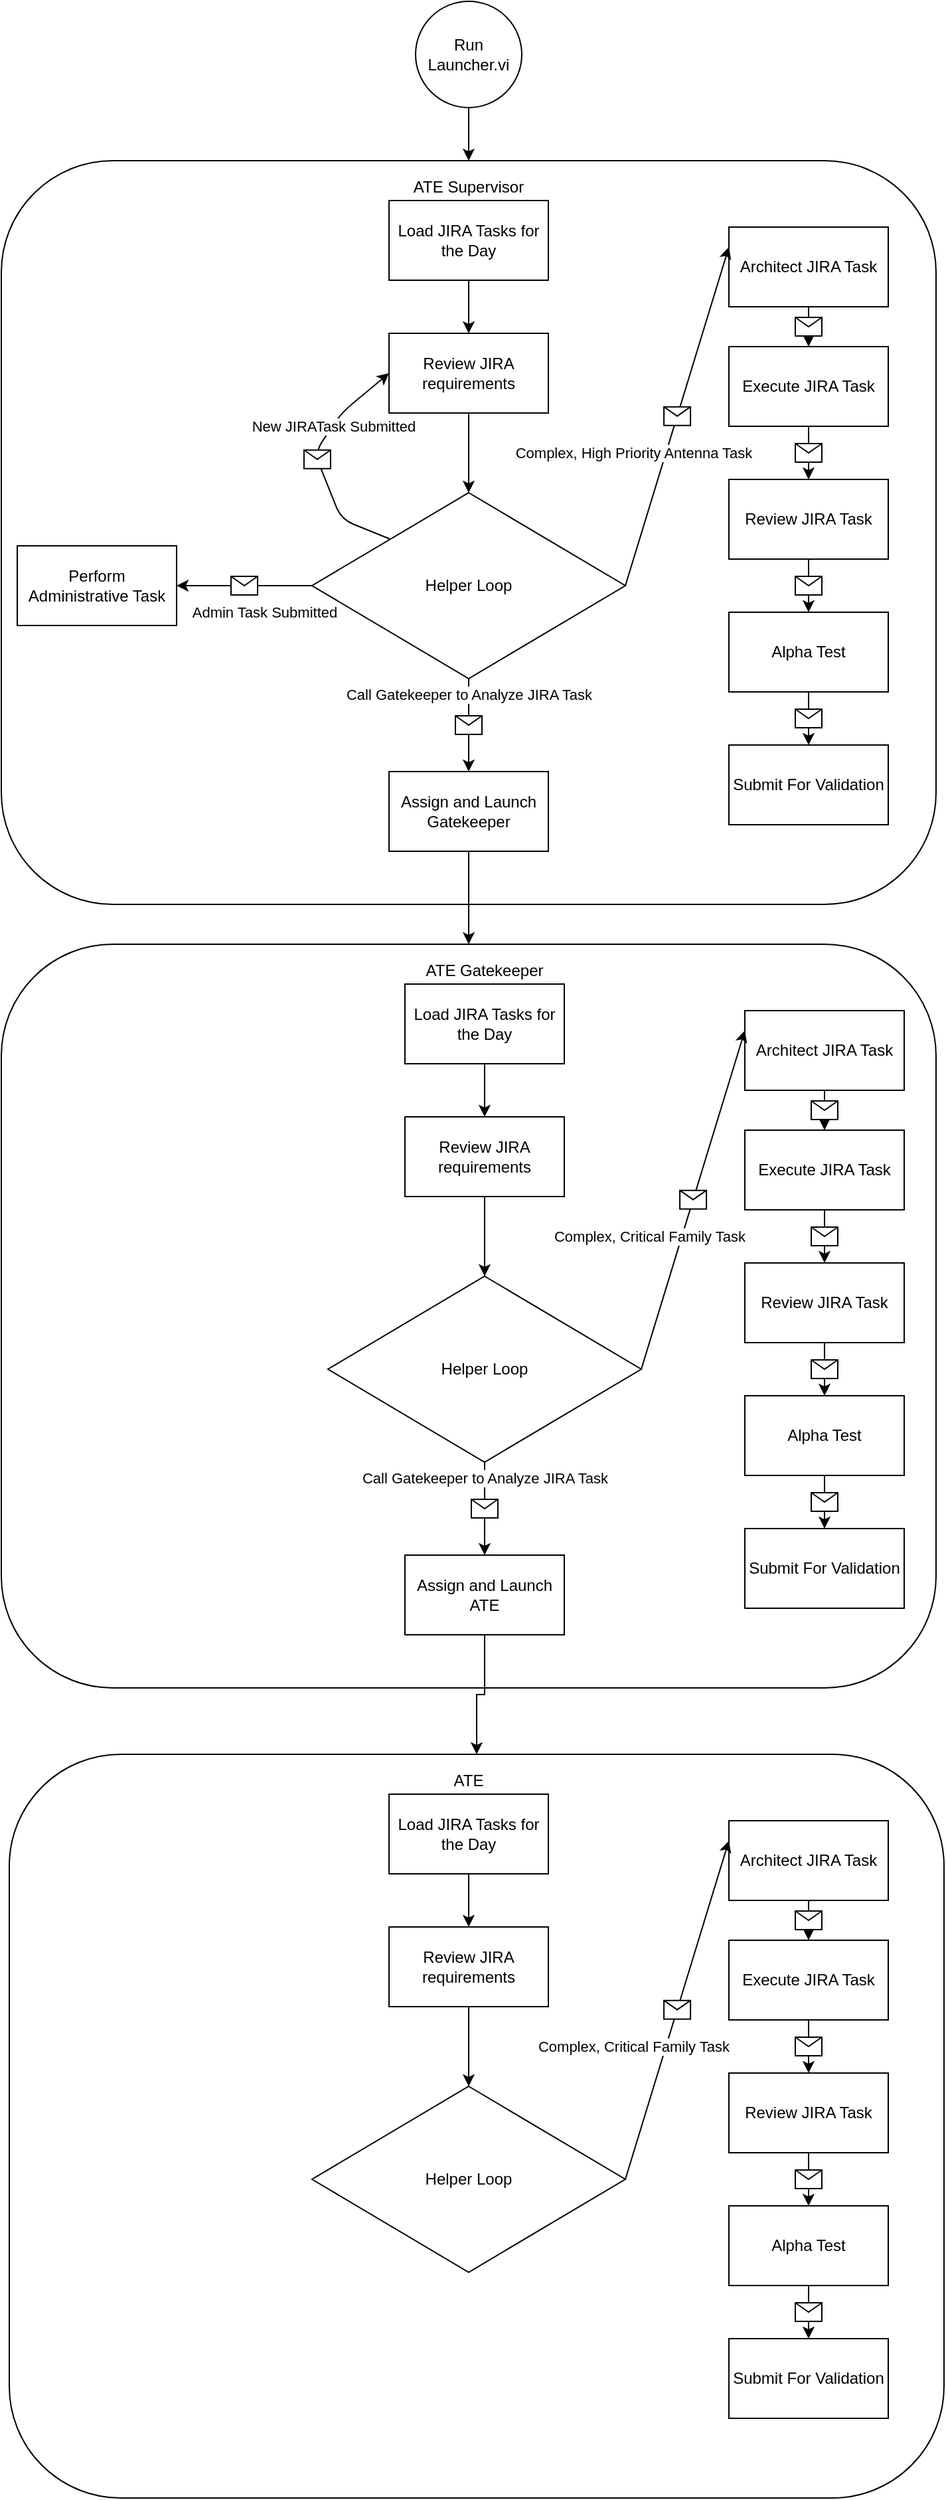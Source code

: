 <mxfile version="13.6.10" type="github">
  <diagram id="C5RBs43oDa-KdzZeNtuy" name="Page-1">
    <mxGraphModel dx="2062" dy="1123" grid="1" gridSize="10" guides="1" tooltips="1" connect="1" arrows="1" fold="1" page="1" pageScale="1" pageWidth="827" pageHeight="1169" math="0" shadow="0">
      <root>
        <mxCell id="WIyWlLk6GJQsqaUBKTNV-0" />
        <mxCell id="WIyWlLk6GJQsqaUBKTNV-1" parent="WIyWlLk6GJQsqaUBKTNV-0" />
        <mxCell id="7Na7xx4UzMiA5GKwx0ft-127" value="" style="rounded=1;whiteSpace=wrap;html=1;" vertex="1" parent="WIyWlLk6GJQsqaUBKTNV-1">
          <mxGeometry x="74" y="780" width="704" height="560" as="geometry" />
        </mxCell>
        <mxCell id="7Na7xx4UzMiA5GKwx0ft-42" value="" style="rounded=1;whiteSpace=wrap;html=1;" vertex="1" parent="WIyWlLk6GJQsqaUBKTNV-1">
          <mxGeometry x="74" y="190" width="704" height="560" as="geometry" />
        </mxCell>
        <mxCell id="7Na7xx4UzMiA5GKwx0ft-30" style="edgeStyle=orthogonalEdgeStyle;rounded=0;orthogonalLoop=1;jettySize=auto;html=1;exitX=0.5;exitY=1;exitDx=0;exitDy=0;entryX=0.5;entryY=0;entryDx=0;entryDy=0;" edge="1" parent="WIyWlLk6GJQsqaUBKTNV-1" source="7Na7xx4UzMiA5GKwx0ft-0" target="7Na7xx4UzMiA5GKwx0ft-42">
          <mxGeometry relative="1" as="geometry">
            <mxPoint x="426" y="170" as="targetPoint" />
          </mxGeometry>
        </mxCell>
        <mxCell id="7Na7xx4UzMiA5GKwx0ft-0" value="Run Launcher.vi" style="ellipse;whiteSpace=wrap;html=1;aspect=fixed;" vertex="1" parent="WIyWlLk6GJQsqaUBKTNV-1">
          <mxGeometry x="386" y="70" width="80" height="80" as="geometry" />
        </mxCell>
        <mxCell id="7Na7xx4UzMiA5GKwx0ft-47" style="edgeStyle=orthogonalEdgeStyle;rounded=0;orthogonalLoop=1;jettySize=auto;html=1;exitX=0.5;exitY=1;exitDx=0;exitDy=0;" edge="1" parent="WIyWlLk6GJQsqaUBKTNV-1" source="7Na7xx4UzMiA5GKwx0ft-3" target="7Na7xx4UzMiA5GKwx0ft-45">
          <mxGeometry relative="1" as="geometry" />
        </mxCell>
        <mxCell id="7Na7xx4UzMiA5GKwx0ft-3" value="Load JIRA Tasks for the Day" style="rounded=0;whiteSpace=wrap;html=1;" vertex="1" parent="WIyWlLk6GJQsqaUBKTNV-1">
          <mxGeometry x="366" y="220" width="120" height="60" as="geometry" />
        </mxCell>
        <mxCell id="7Na7xx4UzMiA5GKwx0ft-4" value="Alpha Test" style="rounded=0;whiteSpace=wrap;html=1;" vertex="1" parent="WIyWlLk6GJQsqaUBKTNV-1">
          <mxGeometry x="622" y="530" width="120" height="60" as="geometry" />
        </mxCell>
        <mxCell id="7Na7xx4UzMiA5GKwx0ft-133" style="edgeStyle=orthogonalEdgeStyle;rounded=0;orthogonalLoop=1;jettySize=auto;html=1;exitX=0.5;exitY=1;exitDx=0;exitDy=0;" edge="1" parent="WIyWlLk6GJQsqaUBKTNV-1" source="7Na7xx4UzMiA5GKwx0ft-5" target="7Na7xx4UzMiA5GKwx0ft-127">
          <mxGeometry relative="1" as="geometry" />
        </mxCell>
        <mxCell id="7Na7xx4UzMiA5GKwx0ft-5" value="Assign and Launch Gatekeeper" style="rounded=0;whiteSpace=wrap;html=1;" vertex="1" parent="WIyWlLk6GJQsqaUBKTNV-1">
          <mxGeometry x="366" y="650" width="120" height="60" as="geometry" />
        </mxCell>
        <mxCell id="7Na7xx4UzMiA5GKwx0ft-6" value="Architect JIRA Task" style="rounded=0;whiteSpace=wrap;html=1;" vertex="1" parent="WIyWlLk6GJQsqaUBKTNV-1">
          <mxGeometry x="622" y="240" width="120" height="60" as="geometry" />
        </mxCell>
        <mxCell id="7Na7xx4UzMiA5GKwx0ft-7" value="Execute JIRA Task" style="rounded=0;whiteSpace=wrap;html=1;" vertex="1" parent="WIyWlLk6GJQsqaUBKTNV-1">
          <mxGeometry x="622" y="330" width="120" height="60" as="geometry" />
        </mxCell>
        <mxCell id="7Na7xx4UzMiA5GKwx0ft-8" value="Review JIRA Task" style="rounded=0;whiteSpace=wrap;html=1;" vertex="1" parent="WIyWlLk6GJQsqaUBKTNV-1">
          <mxGeometry x="622" y="430" width="120" height="60" as="geometry" />
        </mxCell>
        <mxCell id="7Na7xx4UzMiA5GKwx0ft-9" value="Perform Administrative Task" style="rounded=0;whiteSpace=wrap;html=1;" vertex="1" parent="WIyWlLk6GJQsqaUBKTNV-1">
          <mxGeometry x="86" y="480" width="120" height="60" as="geometry" />
        </mxCell>
        <mxCell id="7Na7xx4UzMiA5GKwx0ft-10" value="Helper Loop" style="rhombus;whiteSpace=wrap;html=1;" vertex="1" parent="WIyWlLk6GJQsqaUBKTNV-1">
          <mxGeometry x="308" y="440" width="236" height="140" as="geometry" />
        </mxCell>
        <mxCell id="7Na7xx4UzMiA5GKwx0ft-12" style="edgeStyle=orthogonalEdgeStyle;rounded=0;orthogonalLoop=1;jettySize=auto;html=1;exitX=0.5;exitY=1;exitDx=0;exitDy=0;" edge="1" parent="WIyWlLk6GJQsqaUBKTNV-1" source="7Na7xx4UzMiA5GKwx0ft-10" target="7Na7xx4UzMiA5GKwx0ft-10">
          <mxGeometry relative="1" as="geometry" />
        </mxCell>
        <mxCell id="7Na7xx4UzMiA5GKwx0ft-13" value="Submit For Validation" style="rounded=0;whiteSpace=wrap;html=1;" vertex="1" parent="WIyWlLk6GJQsqaUBKTNV-1">
          <mxGeometry x="622" y="630" width="120" height="60" as="geometry" />
        </mxCell>
        <mxCell id="7Na7xx4UzMiA5GKwx0ft-14" value="" style="endArrow=classic;html=1;exitX=0;exitY=0.5;exitDx=0;exitDy=0;entryX=1;entryY=0.5;entryDx=0;entryDy=0;" edge="1" parent="WIyWlLk6GJQsqaUBKTNV-1" source="7Na7xx4UzMiA5GKwx0ft-10" target="7Na7xx4UzMiA5GKwx0ft-9">
          <mxGeometry relative="1" as="geometry">
            <mxPoint x="372" y="770" as="sourcePoint" />
            <mxPoint x="472" y="770" as="targetPoint" />
          </mxGeometry>
        </mxCell>
        <mxCell id="7Na7xx4UzMiA5GKwx0ft-15" value="" style="shape=message;html=1;outlineConnect=0;" vertex="1" parent="7Na7xx4UzMiA5GKwx0ft-14">
          <mxGeometry width="20" height="14" relative="1" as="geometry">
            <mxPoint x="-10" y="-7" as="offset" />
          </mxGeometry>
        </mxCell>
        <mxCell id="7Na7xx4UzMiA5GKwx0ft-37" value="Admin Task Submitted" style="edgeLabel;html=1;align=center;verticalAlign=middle;resizable=0;points=[];" vertex="1" connectable="0" parent="7Na7xx4UzMiA5GKwx0ft-14">
          <mxGeometry x="-0.444" y="1" relative="1" as="geometry">
            <mxPoint x="-8" y="19" as="offset" />
          </mxGeometry>
        </mxCell>
        <mxCell id="7Na7xx4UzMiA5GKwx0ft-16" value="" style="endArrow=classic;html=1;exitX=1;exitY=0.5;exitDx=0;exitDy=0;entryX=0;entryY=0.25;entryDx=0;entryDy=0;" edge="1" parent="WIyWlLk6GJQsqaUBKTNV-1" source="7Na7xx4UzMiA5GKwx0ft-10" target="7Na7xx4UzMiA5GKwx0ft-6">
          <mxGeometry relative="1" as="geometry">
            <mxPoint x="372" y="770" as="sourcePoint" />
            <mxPoint x="472" y="770" as="targetPoint" />
          </mxGeometry>
        </mxCell>
        <mxCell id="7Na7xx4UzMiA5GKwx0ft-17" value="" style="shape=message;html=1;outlineConnect=0;" vertex="1" parent="7Na7xx4UzMiA5GKwx0ft-16">
          <mxGeometry width="20" height="14" relative="1" as="geometry">
            <mxPoint x="-10" y="-7" as="offset" />
          </mxGeometry>
        </mxCell>
        <mxCell id="7Na7xx4UzMiA5GKwx0ft-34" value="Complex, High Priority Antenna Task" style="edgeLabel;html=1;align=center;verticalAlign=middle;resizable=0;points=[];" vertex="1" connectable="0" parent="7Na7xx4UzMiA5GKwx0ft-16">
          <mxGeometry x="-0.438" y="1" relative="1" as="geometry">
            <mxPoint x="-14.98" y="-27.99" as="offset" />
          </mxGeometry>
        </mxCell>
        <mxCell id="7Na7xx4UzMiA5GKwx0ft-18" value="" style="endArrow=classic;html=1;exitX=0.5;exitY=1;exitDx=0;exitDy=0;entryX=0.5;entryY=0;entryDx=0;entryDy=0;" edge="1" parent="WIyWlLk6GJQsqaUBKTNV-1" source="7Na7xx4UzMiA5GKwx0ft-6" target="7Na7xx4UzMiA5GKwx0ft-7">
          <mxGeometry relative="1" as="geometry">
            <mxPoint x="522" y="280" as="sourcePoint" />
            <mxPoint x="622" y="280" as="targetPoint" />
          </mxGeometry>
        </mxCell>
        <mxCell id="7Na7xx4UzMiA5GKwx0ft-19" value="" style="shape=message;html=1;outlineConnect=0;" vertex="1" parent="7Na7xx4UzMiA5GKwx0ft-18">
          <mxGeometry width="20" height="14" relative="1" as="geometry">
            <mxPoint x="-10" y="-7" as="offset" />
          </mxGeometry>
        </mxCell>
        <mxCell id="7Na7xx4UzMiA5GKwx0ft-20" value="" style="endArrow=classic;html=1;" edge="1" parent="WIyWlLk6GJQsqaUBKTNV-1" source="7Na7xx4UzMiA5GKwx0ft-7">
          <mxGeometry relative="1" as="geometry">
            <mxPoint x="682" y="390" as="sourcePoint" />
            <mxPoint x="682" y="430" as="targetPoint" />
          </mxGeometry>
        </mxCell>
        <mxCell id="7Na7xx4UzMiA5GKwx0ft-21" value="" style="shape=message;html=1;outlineConnect=0;" vertex="1" parent="7Na7xx4UzMiA5GKwx0ft-20">
          <mxGeometry width="20" height="14" relative="1" as="geometry">
            <mxPoint x="-10" y="-7" as="offset" />
          </mxGeometry>
        </mxCell>
        <mxCell id="7Na7xx4UzMiA5GKwx0ft-22" value="" style="endArrow=classic;html=1;exitX=0.5;exitY=1;exitDx=0;exitDy=0;" edge="1" parent="WIyWlLk6GJQsqaUBKTNV-1" source="7Na7xx4UzMiA5GKwx0ft-8" target="7Na7xx4UzMiA5GKwx0ft-4">
          <mxGeometry relative="1" as="geometry">
            <mxPoint x="732" y="510" as="sourcePoint" />
            <mxPoint x="832" y="510" as="targetPoint" />
          </mxGeometry>
        </mxCell>
        <mxCell id="7Na7xx4UzMiA5GKwx0ft-23" value="" style="shape=message;html=1;outlineConnect=0;" vertex="1" parent="7Na7xx4UzMiA5GKwx0ft-22">
          <mxGeometry width="20" height="14" relative="1" as="geometry">
            <mxPoint x="-10" y="-7" as="offset" />
          </mxGeometry>
        </mxCell>
        <mxCell id="7Na7xx4UzMiA5GKwx0ft-24" value="" style="endArrow=classic;html=1;exitX=0.5;exitY=1;exitDx=0;exitDy=0;entryX=0.5;entryY=0;entryDx=0;entryDy=0;" edge="1" parent="WIyWlLk6GJQsqaUBKTNV-1" source="7Na7xx4UzMiA5GKwx0ft-4" target="7Na7xx4UzMiA5GKwx0ft-13">
          <mxGeometry relative="1" as="geometry">
            <mxPoint x="722" y="610" as="sourcePoint" />
            <mxPoint x="822" y="610" as="targetPoint" />
          </mxGeometry>
        </mxCell>
        <mxCell id="7Na7xx4UzMiA5GKwx0ft-25" value="" style="shape=message;html=1;outlineConnect=0;" vertex="1" parent="7Na7xx4UzMiA5GKwx0ft-24">
          <mxGeometry width="20" height="14" relative="1" as="geometry">
            <mxPoint x="-10" y="-7" as="offset" />
          </mxGeometry>
        </mxCell>
        <mxCell id="7Na7xx4UzMiA5GKwx0ft-26" value="" style="endArrow=classic;html=1;exitX=0.5;exitY=1;exitDx=0;exitDy=0;entryX=0.5;entryY=0;entryDx=0;entryDy=0;" edge="1" parent="WIyWlLk6GJQsqaUBKTNV-1" source="7Na7xx4UzMiA5GKwx0ft-10" target="7Na7xx4UzMiA5GKwx0ft-5">
          <mxGeometry relative="1" as="geometry">
            <mxPoint x="242" y="620" as="sourcePoint" />
            <mxPoint x="342" y="620" as="targetPoint" />
          </mxGeometry>
        </mxCell>
        <mxCell id="7Na7xx4UzMiA5GKwx0ft-27" value="" style="shape=message;html=1;outlineConnect=0;" vertex="1" parent="7Na7xx4UzMiA5GKwx0ft-26">
          <mxGeometry width="20" height="14" relative="1" as="geometry">
            <mxPoint x="-10" y="-7" as="offset" />
          </mxGeometry>
        </mxCell>
        <mxCell id="7Na7xx4UzMiA5GKwx0ft-35" value="Call Gatekeeper to Analyze JIRA Task" style="edgeLabel;html=1;align=center;verticalAlign=middle;resizable=0;points=[];" vertex="1" connectable="0" parent="7Na7xx4UzMiA5GKwx0ft-26">
          <mxGeometry x="-0.657" relative="1" as="geometry">
            <mxPoint as="offset" />
          </mxGeometry>
        </mxCell>
        <mxCell id="7Na7xx4UzMiA5GKwx0ft-44" value="ATE Supervisor" style="text;html=1;strokeColor=none;fillColor=none;align=center;verticalAlign=middle;whiteSpace=wrap;rounded=0;" vertex="1" parent="WIyWlLk6GJQsqaUBKTNV-1">
          <mxGeometry x="359" y="200" width="134" height="20" as="geometry" />
        </mxCell>
        <mxCell id="7Na7xx4UzMiA5GKwx0ft-49" style="edgeStyle=orthogonalEdgeStyle;rounded=0;orthogonalLoop=1;jettySize=auto;html=1;exitX=0.5;exitY=1;exitDx=0;exitDy=0;entryX=0.5;entryY=0;entryDx=0;entryDy=0;" edge="1" parent="WIyWlLk6GJQsqaUBKTNV-1" source="7Na7xx4UzMiA5GKwx0ft-45" target="7Na7xx4UzMiA5GKwx0ft-10">
          <mxGeometry relative="1" as="geometry" />
        </mxCell>
        <mxCell id="7Na7xx4UzMiA5GKwx0ft-45" value="Review JIRA requirements" style="rounded=0;whiteSpace=wrap;html=1;" vertex="1" parent="WIyWlLk6GJQsqaUBKTNV-1">
          <mxGeometry x="366" y="320" width="120" height="60" as="geometry" />
        </mxCell>
        <mxCell id="7Na7xx4UzMiA5GKwx0ft-53" value="" style="endArrow=classic;html=1;exitX=0;exitY=0;exitDx=0;exitDy=0;entryX=0;entryY=0.5;entryDx=0;entryDy=0;" edge="1" parent="WIyWlLk6GJQsqaUBKTNV-1" source="7Na7xx4UzMiA5GKwx0ft-10" target="7Na7xx4UzMiA5GKwx0ft-45">
          <mxGeometry relative="1" as="geometry">
            <mxPoint x="360" y="650" as="sourcePoint" />
            <mxPoint x="460" y="650" as="targetPoint" />
            <Array as="points">
              <mxPoint x="330" y="460" />
              <mxPoint x="310" y="410" />
              <mxPoint x="330" y="380" />
            </Array>
          </mxGeometry>
        </mxCell>
        <mxCell id="7Na7xx4UzMiA5GKwx0ft-54" value="" style="shape=message;html=1;outlineConnect=0;" vertex="1" parent="7Na7xx4UzMiA5GKwx0ft-53">
          <mxGeometry width="20" height="14" relative="1" as="geometry">
            <mxPoint x="-10" y="-7" as="offset" />
          </mxGeometry>
        </mxCell>
        <mxCell id="7Na7xx4UzMiA5GKwx0ft-56" value="New JIRATask Submitted" style="edgeLabel;html=1;align=center;verticalAlign=middle;resizable=0;points=[];" vertex="1" connectable="0" parent="7Na7xx4UzMiA5GKwx0ft-53">
          <mxGeometry x="-0.548" y="-13" relative="1" as="geometry">
            <mxPoint x="-18" y="-65.1" as="offset" />
          </mxGeometry>
        </mxCell>
        <mxCell id="7Na7xx4UzMiA5GKwx0ft-93" style="edgeStyle=orthogonalEdgeStyle;rounded=0;orthogonalLoop=1;jettySize=auto;html=1;exitX=0.5;exitY=1;exitDx=0;exitDy=0;" edge="1" source="7Na7xx4UzMiA5GKwx0ft-94" target="7Na7xx4UzMiA5GKwx0ft-123" parent="WIyWlLk6GJQsqaUBKTNV-1">
          <mxGeometry relative="1" as="geometry" />
        </mxCell>
        <mxCell id="7Na7xx4UzMiA5GKwx0ft-94" value="Load JIRA Tasks for the Day" style="rounded=0;whiteSpace=wrap;html=1;" vertex="1" parent="WIyWlLk6GJQsqaUBKTNV-1">
          <mxGeometry x="378" y="810" width="120" height="60" as="geometry" />
        </mxCell>
        <mxCell id="7Na7xx4UzMiA5GKwx0ft-95" value="Alpha Test" style="rounded=0;whiteSpace=wrap;html=1;" vertex="1" parent="WIyWlLk6GJQsqaUBKTNV-1">
          <mxGeometry x="634" y="1120" width="120" height="60" as="geometry" />
        </mxCell>
        <mxCell id="7Na7xx4UzMiA5GKwx0ft-167" style="edgeStyle=orthogonalEdgeStyle;rounded=0;orthogonalLoop=1;jettySize=auto;html=1;exitX=0.5;exitY=1;exitDx=0;exitDy=0;entryX=0.5;entryY=0;entryDx=0;entryDy=0;" edge="1" parent="WIyWlLk6GJQsqaUBKTNV-1" source="7Na7xx4UzMiA5GKwx0ft-96" target="7Na7xx4UzMiA5GKwx0ft-136">
          <mxGeometry relative="1" as="geometry" />
        </mxCell>
        <mxCell id="7Na7xx4UzMiA5GKwx0ft-96" value="Assign and Launch ATE" style="rounded=0;whiteSpace=wrap;html=1;" vertex="1" parent="WIyWlLk6GJQsqaUBKTNV-1">
          <mxGeometry x="378" y="1240" width="120" height="60" as="geometry" />
        </mxCell>
        <mxCell id="7Na7xx4UzMiA5GKwx0ft-97" value="Architect JIRA Task" style="rounded=0;whiteSpace=wrap;html=1;" vertex="1" parent="WIyWlLk6GJQsqaUBKTNV-1">
          <mxGeometry x="634" y="830" width="120" height="60" as="geometry" />
        </mxCell>
        <mxCell id="7Na7xx4UzMiA5GKwx0ft-98" value="Execute JIRA Task" style="rounded=0;whiteSpace=wrap;html=1;" vertex="1" parent="WIyWlLk6GJQsqaUBKTNV-1">
          <mxGeometry x="634" y="920" width="120" height="60" as="geometry" />
        </mxCell>
        <mxCell id="7Na7xx4UzMiA5GKwx0ft-99" value="Review JIRA Task" style="rounded=0;whiteSpace=wrap;html=1;" vertex="1" parent="WIyWlLk6GJQsqaUBKTNV-1">
          <mxGeometry x="634" y="1020" width="120" height="60" as="geometry" />
        </mxCell>
        <mxCell id="7Na7xx4UzMiA5GKwx0ft-101" value="Helper Loop" style="rhombus;whiteSpace=wrap;html=1;" vertex="1" parent="WIyWlLk6GJQsqaUBKTNV-1">
          <mxGeometry x="320" y="1030" width="236" height="140" as="geometry" />
        </mxCell>
        <mxCell id="7Na7xx4UzMiA5GKwx0ft-102" style="edgeStyle=orthogonalEdgeStyle;rounded=0;orthogonalLoop=1;jettySize=auto;html=1;exitX=0.5;exitY=1;exitDx=0;exitDy=0;" edge="1" source="7Na7xx4UzMiA5GKwx0ft-101" target="7Na7xx4UzMiA5GKwx0ft-101" parent="WIyWlLk6GJQsqaUBKTNV-1">
          <mxGeometry relative="1" as="geometry" />
        </mxCell>
        <mxCell id="7Na7xx4UzMiA5GKwx0ft-103" value="Submit For Validation" style="rounded=0;whiteSpace=wrap;html=1;" vertex="1" parent="WIyWlLk6GJQsqaUBKTNV-1">
          <mxGeometry x="634" y="1220" width="120" height="60" as="geometry" />
        </mxCell>
        <mxCell id="7Na7xx4UzMiA5GKwx0ft-107" value="" style="endArrow=classic;html=1;exitX=1;exitY=0.5;exitDx=0;exitDy=0;entryX=0;entryY=0.25;entryDx=0;entryDy=0;" edge="1" source="7Na7xx4UzMiA5GKwx0ft-101" target="7Na7xx4UzMiA5GKwx0ft-97" parent="WIyWlLk6GJQsqaUBKTNV-1">
          <mxGeometry relative="1" as="geometry">
            <mxPoint x="384" y="1360" as="sourcePoint" />
            <mxPoint x="484" y="1360" as="targetPoint" />
          </mxGeometry>
        </mxCell>
        <mxCell id="7Na7xx4UzMiA5GKwx0ft-108" value="" style="shape=message;html=1;outlineConnect=0;" vertex="1" parent="7Na7xx4UzMiA5GKwx0ft-107">
          <mxGeometry width="20" height="14" relative="1" as="geometry">
            <mxPoint x="-10" y="-7" as="offset" />
          </mxGeometry>
        </mxCell>
        <mxCell id="7Na7xx4UzMiA5GKwx0ft-109" value="Complex, Critical Family Task" style="edgeLabel;html=1;align=center;verticalAlign=middle;resizable=0;points=[];" vertex="1" connectable="0" parent="7Na7xx4UzMiA5GKwx0ft-107">
          <mxGeometry x="-0.438" y="1" relative="1" as="geometry">
            <mxPoint x="-14.98" y="-27.99" as="offset" />
          </mxGeometry>
        </mxCell>
        <mxCell id="7Na7xx4UzMiA5GKwx0ft-110" value="" style="endArrow=classic;html=1;exitX=0.5;exitY=1;exitDx=0;exitDy=0;entryX=0.5;entryY=0;entryDx=0;entryDy=0;" edge="1" source="7Na7xx4UzMiA5GKwx0ft-97" target="7Na7xx4UzMiA5GKwx0ft-98" parent="WIyWlLk6GJQsqaUBKTNV-1">
          <mxGeometry relative="1" as="geometry">
            <mxPoint x="534" y="870" as="sourcePoint" />
            <mxPoint x="634" y="870" as="targetPoint" />
          </mxGeometry>
        </mxCell>
        <mxCell id="7Na7xx4UzMiA5GKwx0ft-111" value="" style="shape=message;html=1;outlineConnect=0;" vertex="1" parent="7Na7xx4UzMiA5GKwx0ft-110">
          <mxGeometry width="20" height="14" relative="1" as="geometry">
            <mxPoint x="-10" y="-7" as="offset" />
          </mxGeometry>
        </mxCell>
        <mxCell id="7Na7xx4UzMiA5GKwx0ft-112" value="" style="endArrow=classic;html=1;" edge="1" source="7Na7xx4UzMiA5GKwx0ft-98" parent="WIyWlLk6GJQsqaUBKTNV-1">
          <mxGeometry relative="1" as="geometry">
            <mxPoint x="694" y="980" as="sourcePoint" />
            <mxPoint x="694" y="1020" as="targetPoint" />
          </mxGeometry>
        </mxCell>
        <mxCell id="7Na7xx4UzMiA5GKwx0ft-113" value="" style="shape=message;html=1;outlineConnect=0;" vertex="1" parent="7Na7xx4UzMiA5GKwx0ft-112">
          <mxGeometry width="20" height="14" relative="1" as="geometry">
            <mxPoint x="-10" y="-7" as="offset" />
          </mxGeometry>
        </mxCell>
        <mxCell id="7Na7xx4UzMiA5GKwx0ft-114" value="" style="endArrow=classic;html=1;exitX=0.5;exitY=1;exitDx=0;exitDy=0;" edge="1" source="7Na7xx4UzMiA5GKwx0ft-99" target="7Na7xx4UzMiA5GKwx0ft-95" parent="WIyWlLk6GJQsqaUBKTNV-1">
          <mxGeometry relative="1" as="geometry">
            <mxPoint x="744" y="1100" as="sourcePoint" />
            <mxPoint x="844" y="1100" as="targetPoint" />
          </mxGeometry>
        </mxCell>
        <mxCell id="7Na7xx4UzMiA5GKwx0ft-115" value="" style="shape=message;html=1;outlineConnect=0;" vertex="1" parent="7Na7xx4UzMiA5GKwx0ft-114">
          <mxGeometry width="20" height="14" relative="1" as="geometry">
            <mxPoint x="-10" y="-7" as="offset" />
          </mxGeometry>
        </mxCell>
        <mxCell id="7Na7xx4UzMiA5GKwx0ft-116" value="" style="endArrow=classic;html=1;exitX=0.5;exitY=1;exitDx=0;exitDy=0;entryX=0.5;entryY=0;entryDx=0;entryDy=0;" edge="1" source="7Na7xx4UzMiA5GKwx0ft-95" target="7Na7xx4UzMiA5GKwx0ft-103" parent="WIyWlLk6GJQsqaUBKTNV-1">
          <mxGeometry relative="1" as="geometry">
            <mxPoint x="734" y="1200" as="sourcePoint" />
            <mxPoint x="834" y="1200" as="targetPoint" />
          </mxGeometry>
        </mxCell>
        <mxCell id="7Na7xx4UzMiA5GKwx0ft-117" value="" style="shape=message;html=1;outlineConnect=0;" vertex="1" parent="7Na7xx4UzMiA5GKwx0ft-116">
          <mxGeometry width="20" height="14" relative="1" as="geometry">
            <mxPoint x="-10" y="-7" as="offset" />
          </mxGeometry>
        </mxCell>
        <mxCell id="7Na7xx4UzMiA5GKwx0ft-118" value="" style="endArrow=classic;html=1;exitX=0.5;exitY=1;exitDx=0;exitDy=0;entryX=0.5;entryY=0;entryDx=0;entryDy=0;" edge="1" source="7Na7xx4UzMiA5GKwx0ft-101" target="7Na7xx4UzMiA5GKwx0ft-96" parent="WIyWlLk6GJQsqaUBKTNV-1">
          <mxGeometry relative="1" as="geometry">
            <mxPoint x="254" y="1210" as="sourcePoint" />
            <mxPoint x="354" y="1210" as="targetPoint" />
          </mxGeometry>
        </mxCell>
        <mxCell id="7Na7xx4UzMiA5GKwx0ft-119" value="" style="shape=message;html=1;outlineConnect=0;" vertex="1" parent="7Na7xx4UzMiA5GKwx0ft-118">
          <mxGeometry width="20" height="14" relative="1" as="geometry">
            <mxPoint x="-10" y="-7" as="offset" />
          </mxGeometry>
        </mxCell>
        <mxCell id="7Na7xx4UzMiA5GKwx0ft-120" value="Call Gatekeeper to Analyze JIRA Task" style="edgeLabel;html=1;align=center;verticalAlign=middle;resizable=0;points=[];" vertex="1" connectable="0" parent="7Na7xx4UzMiA5GKwx0ft-118">
          <mxGeometry x="-0.657" relative="1" as="geometry">
            <mxPoint as="offset" />
          </mxGeometry>
        </mxCell>
        <mxCell id="7Na7xx4UzMiA5GKwx0ft-121" value="ATE Gatekeeper" style="text;html=1;strokeColor=none;fillColor=none;align=center;verticalAlign=middle;whiteSpace=wrap;rounded=0;" vertex="1" parent="WIyWlLk6GJQsqaUBKTNV-1">
          <mxGeometry x="371" y="790" width="134" height="20" as="geometry" />
        </mxCell>
        <mxCell id="7Na7xx4UzMiA5GKwx0ft-122" style="edgeStyle=orthogonalEdgeStyle;rounded=0;orthogonalLoop=1;jettySize=auto;html=1;exitX=0.5;exitY=1;exitDx=0;exitDy=0;entryX=0.5;entryY=0;entryDx=0;entryDy=0;" edge="1" source="7Na7xx4UzMiA5GKwx0ft-123" target="7Na7xx4UzMiA5GKwx0ft-101" parent="WIyWlLk6GJQsqaUBKTNV-1">
          <mxGeometry relative="1" as="geometry" />
        </mxCell>
        <mxCell id="7Na7xx4UzMiA5GKwx0ft-123" value="Review JIRA requirements" style="rounded=0;whiteSpace=wrap;html=1;" vertex="1" parent="WIyWlLk6GJQsqaUBKTNV-1">
          <mxGeometry x="378" y="910" width="120" height="60" as="geometry" />
        </mxCell>
        <mxCell id="7Na7xx4UzMiA5GKwx0ft-136" value="" style="rounded=1;whiteSpace=wrap;html=1;" vertex="1" parent="WIyWlLk6GJQsqaUBKTNV-1">
          <mxGeometry x="80" y="1390" width="704" height="560" as="geometry" />
        </mxCell>
        <mxCell id="7Na7xx4UzMiA5GKwx0ft-137" style="edgeStyle=orthogonalEdgeStyle;rounded=0;orthogonalLoop=1;jettySize=auto;html=1;exitX=0.5;exitY=1;exitDx=0;exitDy=0;" edge="1" source="7Na7xx4UzMiA5GKwx0ft-138" target="7Na7xx4UzMiA5GKwx0ft-163" parent="WIyWlLk6GJQsqaUBKTNV-1">
          <mxGeometry relative="1" as="geometry" />
        </mxCell>
        <mxCell id="7Na7xx4UzMiA5GKwx0ft-138" value="Load JIRA Tasks for the Day" style="rounded=0;whiteSpace=wrap;html=1;" vertex="1" parent="WIyWlLk6GJQsqaUBKTNV-1">
          <mxGeometry x="366" y="1420" width="120" height="60" as="geometry" />
        </mxCell>
        <mxCell id="7Na7xx4UzMiA5GKwx0ft-139" value="Alpha Test" style="rounded=0;whiteSpace=wrap;html=1;" vertex="1" parent="WIyWlLk6GJQsqaUBKTNV-1">
          <mxGeometry x="622" y="1730" width="120" height="60" as="geometry" />
        </mxCell>
        <mxCell id="7Na7xx4UzMiA5GKwx0ft-141" value="Architect JIRA Task" style="rounded=0;whiteSpace=wrap;html=1;" vertex="1" parent="WIyWlLk6GJQsqaUBKTNV-1">
          <mxGeometry x="622" y="1440" width="120" height="60" as="geometry" />
        </mxCell>
        <mxCell id="7Na7xx4UzMiA5GKwx0ft-142" value="Execute JIRA Task" style="rounded=0;whiteSpace=wrap;html=1;" vertex="1" parent="WIyWlLk6GJQsqaUBKTNV-1">
          <mxGeometry x="622" y="1530" width="120" height="60" as="geometry" />
        </mxCell>
        <mxCell id="7Na7xx4UzMiA5GKwx0ft-143" value="Review JIRA Task" style="rounded=0;whiteSpace=wrap;html=1;" vertex="1" parent="WIyWlLk6GJQsqaUBKTNV-1">
          <mxGeometry x="622" y="1630" width="120" height="60" as="geometry" />
        </mxCell>
        <mxCell id="7Na7xx4UzMiA5GKwx0ft-144" value="Helper Loop" style="rhombus;whiteSpace=wrap;html=1;" vertex="1" parent="WIyWlLk6GJQsqaUBKTNV-1">
          <mxGeometry x="308" y="1640" width="236" height="140" as="geometry" />
        </mxCell>
        <mxCell id="7Na7xx4UzMiA5GKwx0ft-145" style="edgeStyle=orthogonalEdgeStyle;rounded=0;orthogonalLoop=1;jettySize=auto;html=1;exitX=0.5;exitY=1;exitDx=0;exitDy=0;" edge="1" source="7Na7xx4UzMiA5GKwx0ft-144" target="7Na7xx4UzMiA5GKwx0ft-144" parent="WIyWlLk6GJQsqaUBKTNV-1">
          <mxGeometry relative="1" as="geometry" />
        </mxCell>
        <mxCell id="7Na7xx4UzMiA5GKwx0ft-146" value="Submit For Validation" style="rounded=0;whiteSpace=wrap;html=1;" vertex="1" parent="WIyWlLk6GJQsqaUBKTNV-1">
          <mxGeometry x="622" y="1830" width="120" height="60" as="geometry" />
        </mxCell>
        <mxCell id="7Na7xx4UzMiA5GKwx0ft-147" value="" style="endArrow=classic;html=1;exitX=1;exitY=0.5;exitDx=0;exitDy=0;entryX=0;entryY=0.25;entryDx=0;entryDy=0;" edge="1" source="7Na7xx4UzMiA5GKwx0ft-144" target="7Na7xx4UzMiA5GKwx0ft-141" parent="WIyWlLk6GJQsqaUBKTNV-1">
          <mxGeometry relative="1" as="geometry">
            <mxPoint x="372" y="1970" as="sourcePoint" />
            <mxPoint x="472" y="1970" as="targetPoint" />
          </mxGeometry>
        </mxCell>
        <mxCell id="7Na7xx4UzMiA5GKwx0ft-148" value="" style="shape=message;html=1;outlineConnect=0;" vertex="1" parent="7Na7xx4UzMiA5GKwx0ft-147">
          <mxGeometry width="20" height="14" relative="1" as="geometry">
            <mxPoint x="-10" y="-7" as="offset" />
          </mxGeometry>
        </mxCell>
        <mxCell id="7Na7xx4UzMiA5GKwx0ft-149" value="Complex, Critical Family Task" style="edgeLabel;html=1;align=center;verticalAlign=middle;resizable=0;points=[];" vertex="1" connectable="0" parent="7Na7xx4UzMiA5GKwx0ft-147">
          <mxGeometry x="-0.438" y="1" relative="1" as="geometry">
            <mxPoint x="-14.98" y="-27.99" as="offset" />
          </mxGeometry>
        </mxCell>
        <mxCell id="7Na7xx4UzMiA5GKwx0ft-150" value="" style="endArrow=classic;html=1;exitX=0.5;exitY=1;exitDx=0;exitDy=0;entryX=0.5;entryY=0;entryDx=0;entryDy=0;" edge="1" source="7Na7xx4UzMiA5GKwx0ft-141" target="7Na7xx4UzMiA5GKwx0ft-142" parent="WIyWlLk6GJQsqaUBKTNV-1">
          <mxGeometry relative="1" as="geometry">
            <mxPoint x="522" y="1480" as="sourcePoint" />
            <mxPoint x="622" y="1480" as="targetPoint" />
          </mxGeometry>
        </mxCell>
        <mxCell id="7Na7xx4UzMiA5GKwx0ft-151" value="" style="shape=message;html=1;outlineConnect=0;" vertex="1" parent="7Na7xx4UzMiA5GKwx0ft-150">
          <mxGeometry width="20" height="14" relative="1" as="geometry">
            <mxPoint x="-10" y="-7" as="offset" />
          </mxGeometry>
        </mxCell>
        <mxCell id="7Na7xx4UzMiA5GKwx0ft-152" value="" style="endArrow=classic;html=1;" edge="1" source="7Na7xx4UzMiA5GKwx0ft-142" parent="WIyWlLk6GJQsqaUBKTNV-1">
          <mxGeometry relative="1" as="geometry">
            <mxPoint x="682" y="1590" as="sourcePoint" />
            <mxPoint x="682" y="1630" as="targetPoint" />
          </mxGeometry>
        </mxCell>
        <mxCell id="7Na7xx4UzMiA5GKwx0ft-153" value="" style="shape=message;html=1;outlineConnect=0;" vertex="1" parent="7Na7xx4UzMiA5GKwx0ft-152">
          <mxGeometry width="20" height="14" relative="1" as="geometry">
            <mxPoint x="-10" y="-7" as="offset" />
          </mxGeometry>
        </mxCell>
        <mxCell id="7Na7xx4UzMiA5GKwx0ft-154" value="" style="endArrow=classic;html=1;exitX=0.5;exitY=1;exitDx=0;exitDy=0;" edge="1" source="7Na7xx4UzMiA5GKwx0ft-143" target="7Na7xx4UzMiA5GKwx0ft-139" parent="WIyWlLk6GJQsqaUBKTNV-1">
          <mxGeometry relative="1" as="geometry">
            <mxPoint x="732" y="1710" as="sourcePoint" />
            <mxPoint x="832" y="1710" as="targetPoint" />
          </mxGeometry>
        </mxCell>
        <mxCell id="7Na7xx4UzMiA5GKwx0ft-155" value="" style="shape=message;html=1;outlineConnect=0;" vertex="1" parent="7Na7xx4UzMiA5GKwx0ft-154">
          <mxGeometry width="20" height="14" relative="1" as="geometry">
            <mxPoint x="-10" y="-7" as="offset" />
          </mxGeometry>
        </mxCell>
        <mxCell id="7Na7xx4UzMiA5GKwx0ft-156" value="" style="endArrow=classic;html=1;exitX=0.5;exitY=1;exitDx=0;exitDy=0;entryX=0.5;entryY=0;entryDx=0;entryDy=0;" edge="1" source="7Na7xx4UzMiA5GKwx0ft-139" target="7Na7xx4UzMiA5GKwx0ft-146" parent="WIyWlLk6GJQsqaUBKTNV-1">
          <mxGeometry relative="1" as="geometry">
            <mxPoint x="722" y="1810" as="sourcePoint" />
            <mxPoint x="822" y="1810" as="targetPoint" />
          </mxGeometry>
        </mxCell>
        <mxCell id="7Na7xx4UzMiA5GKwx0ft-157" value="" style="shape=message;html=1;outlineConnect=0;" vertex="1" parent="7Na7xx4UzMiA5GKwx0ft-156">
          <mxGeometry width="20" height="14" relative="1" as="geometry">
            <mxPoint x="-10" y="-7" as="offset" />
          </mxGeometry>
        </mxCell>
        <mxCell id="7Na7xx4UzMiA5GKwx0ft-161" value="ATE" style="text;html=1;strokeColor=none;fillColor=none;align=center;verticalAlign=middle;whiteSpace=wrap;rounded=0;" vertex="1" parent="WIyWlLk6GJQsqaUBKTNV-1">
          <mxGeometry x="359" y="1400" width="134" height="20" as="geometry" />
        </mxCell>
        <mxCell id="7Na7xx4UzMiA5GKwx0ft-162" style="edgeStyle=orthogonalEdgeStyle;rounded=0;orthogonalLoop=1;jettySize=auto;html=1;exitX=0.5;exitY=1;exitDx=0;exitDy=0;entryX=0.5;entryY=0;entryDx=0;entryDy=0;" edge="1" source="7Na7xx4UzMiA5GKwx0ft-163" target="7Na7xx4UzMiA5GKwx0ft-144" parent="WIyWlLk6GJQsqaUBKTNV-1">
          <mxGeometry relative="1" as="geometry" />
        </mxCell>
        <mxCell id="7Na7xx4UzMiA5GKwx0ft-163" value="Review JIRA requirements" style="rounded=0;whiteSpace=wrap;html=1;" vertex="1" parent="WIyWlLk6GJQsqaUBKTNV-1">
          <mxGeometry x="366" y="1520" width="120" height="60" as="geometry" />
        </mxCell>
      </root>
    </mxGraphModel>
  </diagram>
</mxfile>
